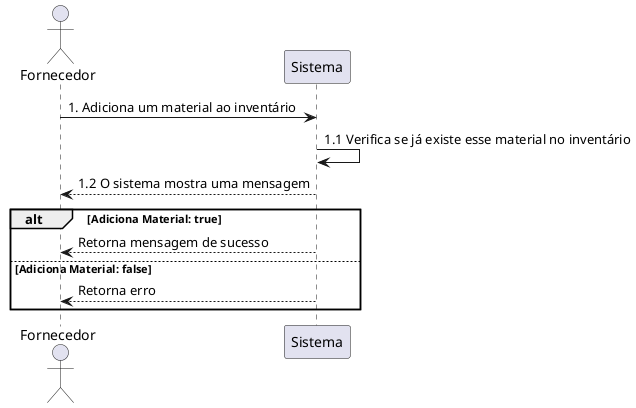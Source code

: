 @startuml
actor Fornecedor
participant Sistema


Fornecedor -> Sistema: 1. Adiciona um material ao inventário
Sistema -> Sistema: 1.1 Verifica se já existe esse material no inventário
Sistema --> Fornecedor: 1.2 O sistema mostra uma mensagem

alt Adiciona Material: true
     Sistema --> Fornecedor: Retorna mensagem de sucesso

else Adiciona Material: false
     Sistema --> Fornecedor: Retorna erro

end
@enduml